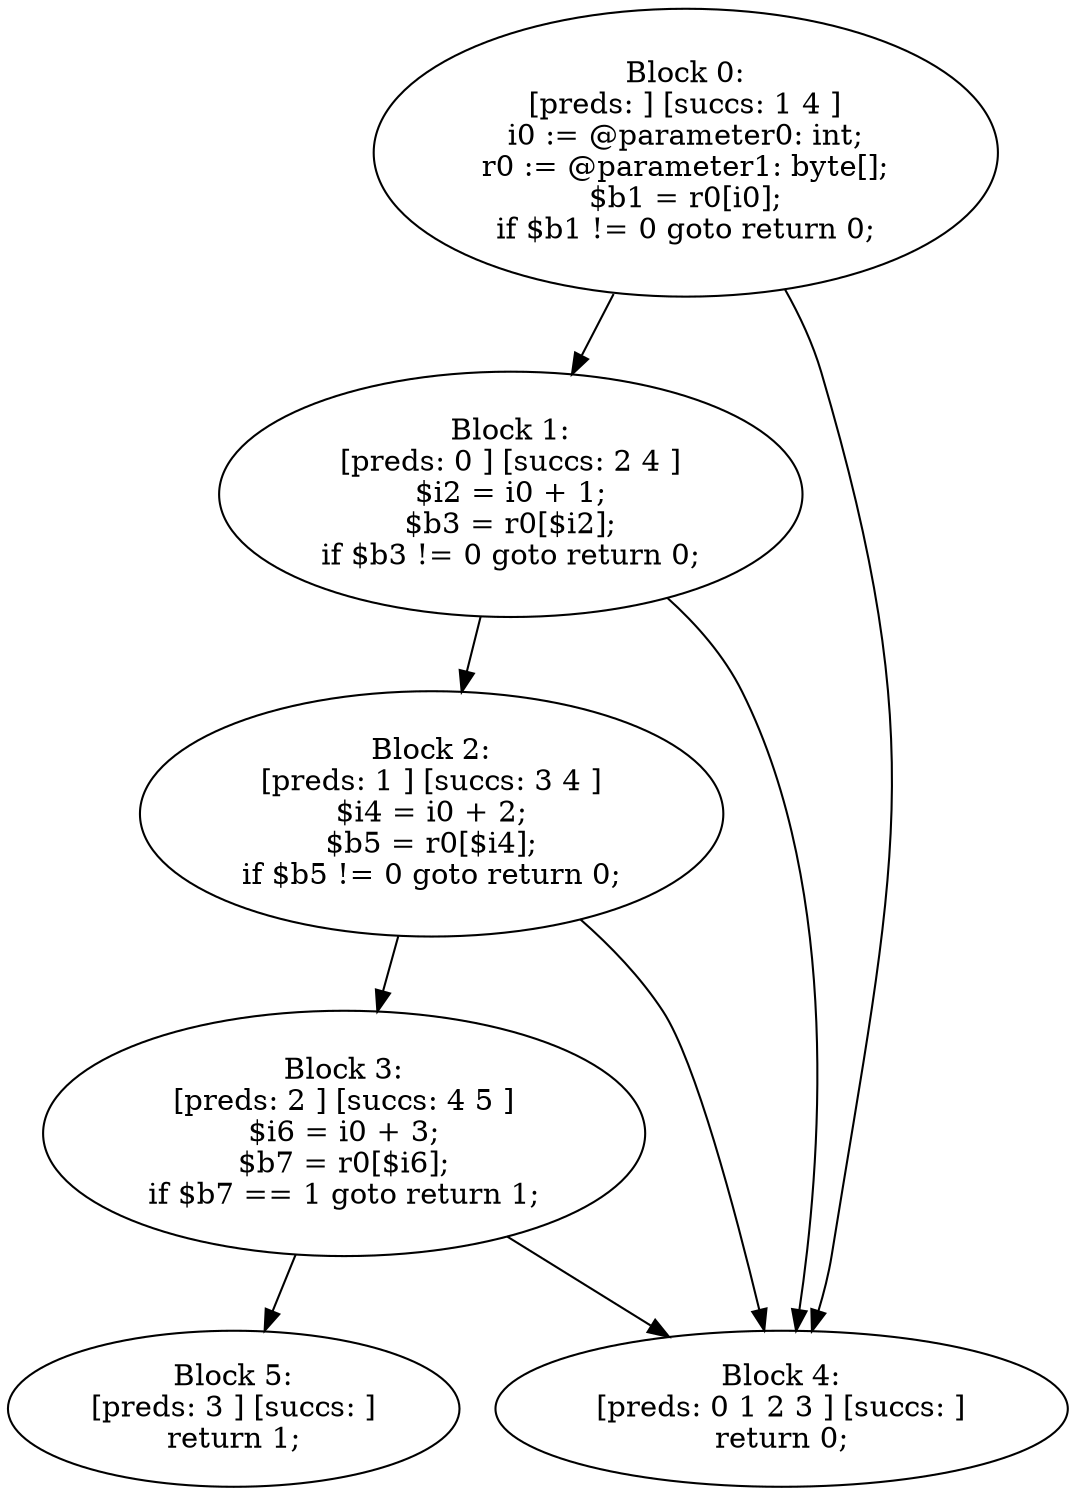 digraph "unitGraph" {
    "Block 0:
[preds: ] [succs: 1 4 ]
i0 := @parameter0: int;
r0 := @parameter1: byte[];
$b1 = r0[i0];
if $b1 != 0 goto return 0;
"
    "Block 1:
[preds: 0 ] [succs: 2 4 ]
$i2 = i0 + 1;
$b3 = r0[$i2];
if $b3 != 0 goto return 0;
"
    "Block 2:
[preds: 1 ] [succs: 3 4 ]
$i4 = i0 + 2;
$b5 = r0[$i4];
if $b5 != 0 goto return 0;
"
    "Block 3:
[preds: 2 ] [succs: 4 5 ]
$i6 = i0 + 3;
$b7 = r0[$i6];
if $b7 == 1 goto return 1;
"
    "Block 4:
[preds: 0 1 2 3 ] [succs: ]
return 0;
"
    "Block 5:
[preds: 3 ] [succs: ]
return 1;
"
    "Block 0:
[preds: ] [succs: 1 4 ]
i0 := @parameter0: int;
r0 := @parameter1: byte[];
$b1 = r0[i0];
if $b1 != 0 goto return 0;
"->"Block 1:
[preds: 0 ] [succs: 2 4 ]
$i2 = i0 + 1;
$b3 = r0[$i2];
if $b3 != 0 goto return 0;
";
    "Block 0:
[preds: ] [succs: 1 4 ]
i0 := @parameter0: int;
r0 := @parameter1: byte[];
$b1 = r0[i0];
if $b1 != 0 goto return 0;
"->"Block 4:
[preds: 0 1 2 3 ] [succs: ]
return 0;
";
    "Block 1:
[preds: 0 ] [succs: 2 4 ]
$i2 = i0 + 1;
$b3 = r0[$i2];
if $b3 != 0 goto return 0;
"->"Block 2:
[preds: 1 ] [succs: 3 4 ]
$i4 = i0 + 2;
$b5 = r0[$i4];
if $b5 != 0 goto return 0;
";
    "Block 1:
[preds: 0 ] [succs: 2 4 ]
$i2 = i0 + 1;
$b3 = r0[$i2];
if $b3 != 0 goto return 0;
"->"Block 4:
[preds: 0 1 2 3 ] [succs: ]
return 0;
";
    "Block 2:
[preds: 1 ] [succs: 3 4 ]
$i4 = i0 + 2;
$b5 = r0[$i4];
if $b5 != 0 goto return 0;
"->"Block 3:
[preds: 2 ] [succs: 4 5 ]
$i6 = i0 + 3;
$b7 = r0[$i6];
if $b7 == 1 goto return 1;
";
    "Block 2:
[preds: 1 ] [succs: 3 4 ]
$i4 = i0 + 2;
$b5 = r0[$i4];
if $b5 != 0 goto return 0;
"->"Block 4:
[preds: 0 1 2 3 ] [succs: ]
return 0;
";
    "Block 3:
[preds: 2 ] [succs: 4 5 ]
$i6 = i0 + 3;
$b7 = r0[$i6];
if $b7 == 1 goto return 1;
"->"Block 4:
[preds: 0 1 2 3 ] [succs: ]
return 0;
";
    "Block 3:
[preds: 2 ] [succs: 4 5 ]
$i6 = i0 + 3;
$b7 = r0[$i6];
if $b7 == 1 goto return 1;
"->"Block 5:
[preds: 3 ] [succs: ]
return 1;
";
}

